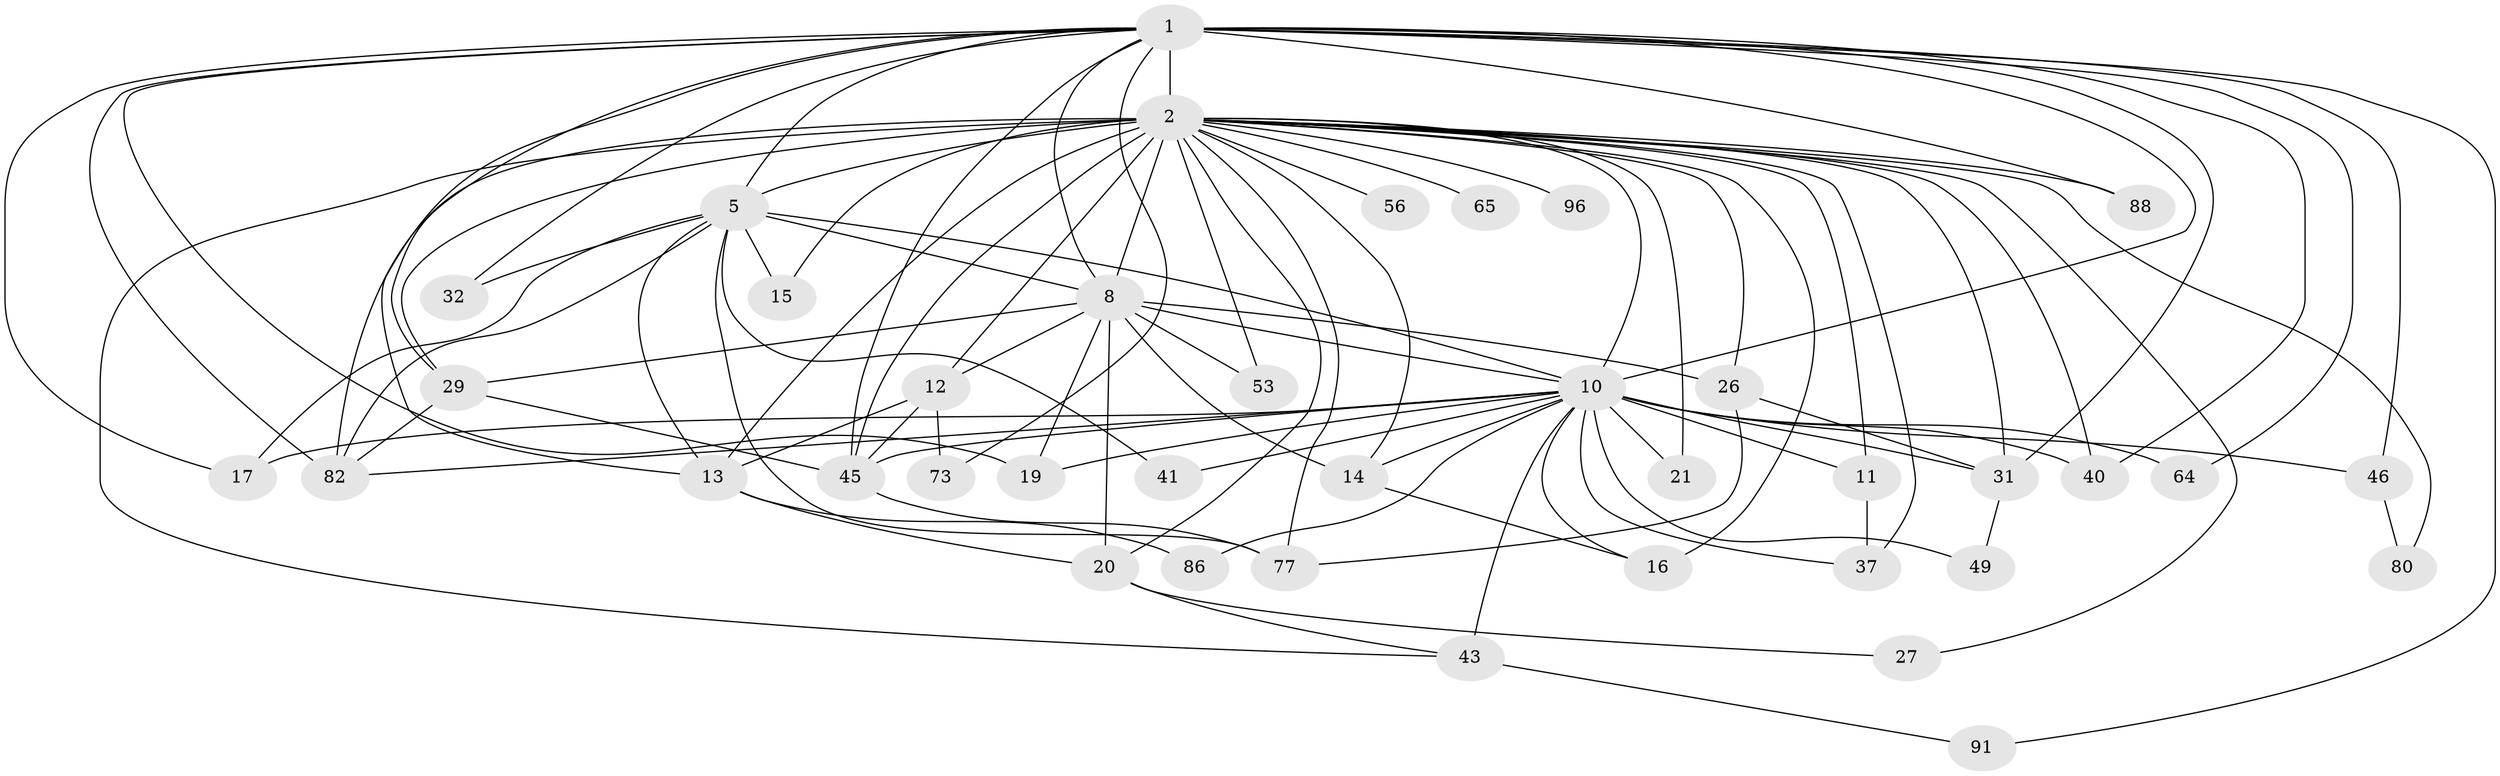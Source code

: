 // original degree distribution, {18: 0.007575757575757576, 24: 0.007575757575757576, 17: 0.015151515151515152, 23: 0.007575757575757576, 20: 0.007575757575757576, 37: 0.007575757575757576, 19: 0.007575757575757576, 16: 0.007575757575757576, 42: 0.007575757575757576, 4: 0.09848484848484848, 9: 0.007575757575757576, 3: 0.15151515151515152, 2: 0.5833333333333334, 5: 0.022727272727272728, 10: 0.007575757575757576, 7: 0.022727272727272728, 6: 0.030303030303030304}
// Generated by graph-tools (version 1.1) at 2025/17/03/04/25 18:17:34]
// undirected, 39 vertices, 96 edges
graph export_dot {
graph [start="1"]
  node [color=gray90,style=filled];
  1 [super="+24+9"];
  2 [super="+3+107+44+6+87+42+51+34+39"];
  5 [super="+18+123+101+25"];
  8 [super="+99+105+48+38"];
  10 [super="+54"];
  11;
  12 [super="+74+47"];
  13 [super="+28"];
  14 [super="+63+90"];
  15;
  16;
  17 [super="+33"];
  19 [super="+72"];
  20;
  21;
  26 [super="+83"];
  27;
  29 [super="+66+57"];
  31 [super="+36+55"];
  32;
  37;
  40 [super="+109+100+78"];
  41;
  43 [super="+60"];
  45 [super="+52"];
  46;
  49;
  53;
  56;
  64;
  65 [super="+79"];
  73;
  77;
  80;
  82 [super="+112+102+108+92"];
  86;
  88;
  91;
  96;
  1 -- 2 [weight=16];
  1 -- 5 [weight=2];
  1 -- 8 [weight=3];
  1 -- 10 [weight=2];
  1 -- 17;
  1 -- 40 [weight=2];
  1 -- 82;
  1 -- 88;
  1 -- 32;
  1 -- 45 [weight=2];
  1 -- 46 [weight=2];
  1 -- 91;
  1 -- 64;
  1 -- 73;
  1 -- 19;
  1 -- 29;
  1 -- 13;
  1 -- 31;
  2 -- 5 [weight=5];
  2 -- 8 [weight=8];
  2 -- 10 [weight=12];
  2 -- 16 [weight=2];
  2 -- 26 [weight=3];
  2 -- 29 [weight=6];
  2 -- 65 [weight=2];
  2 -- 12 [weight=5];
  2 -- 14 [weight=2];
  2 -- 15;
  2 -- 80;
  2 -- 82 [weight=2];
  2 -- 21;
  2 -- 37;
  2 -- 40 [weight=3];
  2 -- 45 [weight=3];
  2 -- 11 [weight=2];
  2 -- 13 [weight=3];
  2 -- 77 [weight=2];
  2 -- 20;
  2 -- 88;
  2 -- 27;
  2 -- 31;
  2 -- 96;
  2 -- 43 [weight=2];
  2 -- 53;
  2 -- 56 [weight=2];
  5 -- 8;
  5 -- 10 [weight=5];
  5 -- 15;
  5 -- 17;
  5 -- 32;
  5 -- 41;
  5 -- 82;
  5 -- 77;
  5 -- 13;
  8 -- 10 [weight=3];
  8 -- 19;
  8 -- 20;
  8 -- 26;
  8 -- 12;
  8 -- 29;
  8 -- 53;
  8 -- 14;
  10 -- 11;
  10 -- 14;
  10 -- 16;
  10 -- 19;
  10 -- 21;
  10 -- 40 [weight=2];
  10 -- 41;
  10 -- 43 [weight=3];
  10 -- 45 [weight=2];
  10 -- 46;
  10 -- 49;
  10 -- 64;
  10 -- 86;
  10 -- 82;
  10 -- 17;
  10 -- 31 [weight=2];
  10 -- 37;
  11 -- 37;
  12 -- 13;
  12 -- 73;
  12 -- 45;
  13 -- 20;
  13 -- 86;
  14 -- 16;
  20 -- 27;
  20 -- 43;
  26 -- 31;
  26 -- 77;
  29 -- 45;
  29 -- 82;
  31 -- 49;
  43 -- 91;
  45 -- 77;
  46 -- 80;
}
